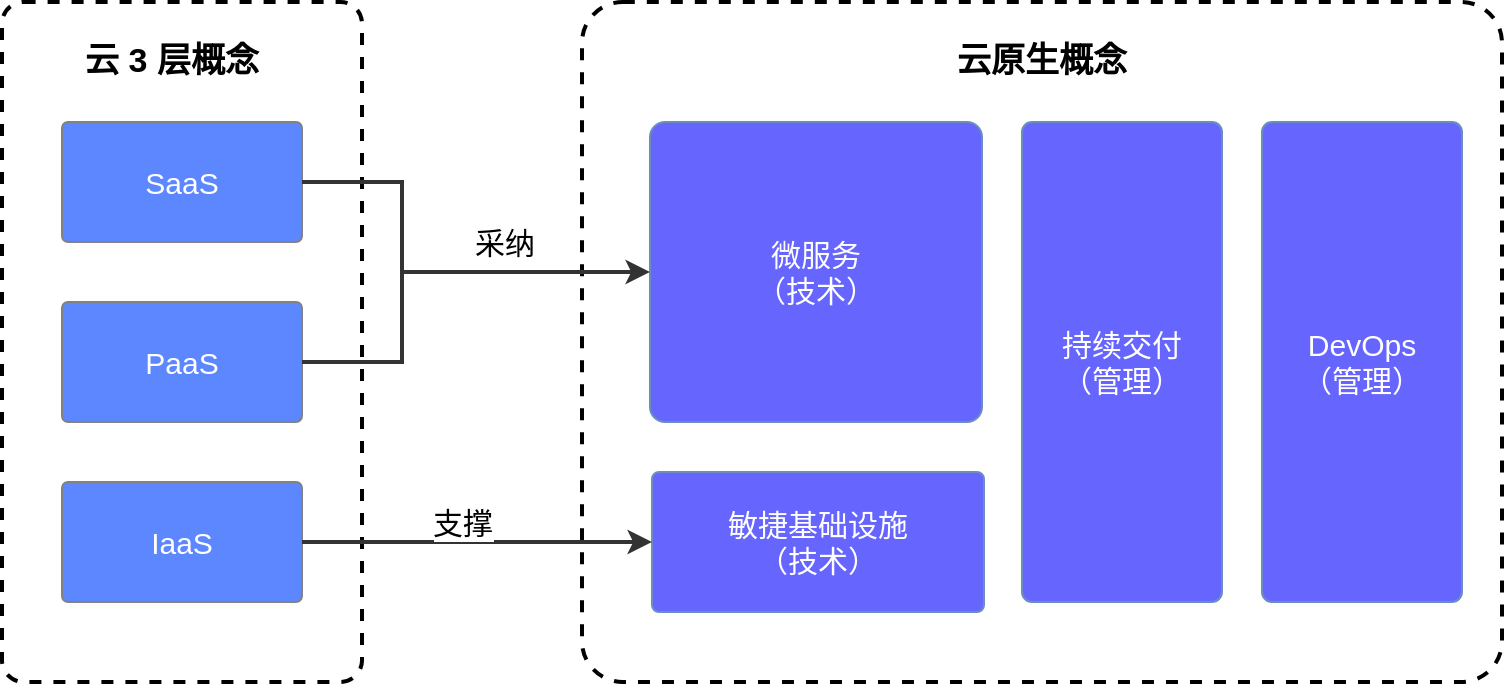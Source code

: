 <mxfile version="12.9.3" type="github">
  <diagram id="SkMzPhTBbyZ_zyWaAGZy" name="第 1 页">
    <mxGraphModel dx="1422" dy="793" grid="1" gridSize="10" guides="1" tooltips="1" connect="1" arrows="1" fold="1" page="1" pageScale="1" pageWidth="827" pageHeight="1169" math="0" shadow="0">
      <root>
        <mxCell id="0" />
        <mxCell id="1" parent="0" />
        <mxCell id="2YOUZ-Z0bVTe1FbO1rfL-2" value="" style="rounded=1;whiteSpace=wrap;html=1;dashed=1;fillColor=none;perimeter=rectanglePerimeter;arcSize=6;strokeWidth=2;" vertex="1" parent="1">
          <mxGeometry x="90" y="180" width="180" height="340" as="geometry" />
        </mxCell>
        <mxCell id="2YOUZ-Z0bVTe1FbO1rfL-1" value="SaaS" style="rounded=1;whiteSpace=wrap;html=1;fontColor=#FFFFFF;strokeColor=#828282;arcSize=5;fontSize=15;fillColor=#5C87FF;" vertex="1" parent="1">
          <mxGeometry x="120" y="240" width="120" height="60" as="geometry" />
        </mxCell>
        <mxCell id="2YOUZ-Z0bVTe1FbO1rfL-3" value="云 3 层概念&lt;br style=&quot;font-size: 17px;&quot;&gt;" style="text;html=1;strokeColor=none;fillColor=none;align=center;verticalAlign=middle;whiteSpace=wrap;rounded=0;dashed=1;fontSize=17;fontStyle=1" vertex="1" parent="1">
          <mxGeometry x="130" y="200" width="90" height="20" as="geometry" />
        </mxCell>
        <mxCell id="2YOUZ-Z0bVTe1FbO1rfL-4" value="PaaS" style="rounded=1;whiteSpace=wrap;html=1;arcSize=5;strokeColor=#828282;fontSize=15;fillColor=#5C87FF;fontColor=#FFFFFF;" vertex="1" parent="1">
          <mxGeometry x="120" y="330" width="120" height="60" as="geometry" />
        </mxCell>
        <mxCell id="2YOUZ-Z0bVTe1FbO1rfL-5" value="IaaS" style="rounded=1;whiteSpace=wrap;html=1;arcSize=5;strokeColor=#828282;fontSize=15;fillColor=#5C87FF;fontColor=#FFFFFF;" vertex="1" parent="1">
          <mxGeometry x="120" y="420" width="120" height="60" as="geometry" />
        </mxCell>
        <mxCell id="2YOUZ-Z0bVTe1FbO1rfL-6" value="" style="rounded=1;whiteSpace=wrap;html=1;dashed=1;fillColor=none;perimeter=rectanglePerimeter;arcSize=6;fontColor=#000000;strokeWidth=2;" vertex="1" parent="1">
          <mxGeometry x="380" y="180" width="460" height="340" as="geometry" />
        </mxCell>
        <mxCell id="2YOUZ-Z0bVTe1FbO1rfL-7" value="云原生概念" style="text;html=1;strokeColor=none;fillColor=none;align=center;verticalAlign=middle;whiteSpace=wrap;rounded=0;dashed=1;fontSize=17;fontStyle=1" vertex="1" parent="1">
          <mxGeometry x="565" y="200" width="90" height="20" as="geometry" />
        </mxCell>
        <mxCell id="2YOUZ-Z0bVTe1FbO1rfL-8" value="&lt;font style=&quot;font-size: 15px&quot;&gt;微服务&lt;br&gt;（技术）&lt;/font&gt;" style="rounded=1;whiteSpace=wrap;html=1;strokeColor=#6c8ebf;arcSize=5;fillColor=#6666FF;fontColor=#FFFFFF;" vertex="1" parent="1">
          <mxGeometry x="414" y="240" width="166" height="150" as="geometry" />
        </mxCell>
        <mxCell id="2YOUZ-Z0bVTe1FbO1rfL-9" value="敏捷基础设施&lt;br&gt;（技术）" style="rounded=1;whiteSpace=wrap;html=1;arcSize=5;strokeColor=#6c8ebf;fontSize=15;fillColor=#6666FF;fontColor=#FFFFFF;" vertex="1" parent="1">
          <mxGeometry x="415" y="415" width="166" height="70" as="geometry" />
        </mxCell>
        <mxCell id="2YOUZ-Z0bVTe1FbO1rfL-10" value="持续交付&lt;br&gt;（管理）" style="rounded=1;whiteSpace=wrap;html=1;arcSize=5;strokeColor=#6c8ebf;fontSize=15;fillColor=#6666FF;fontColor=#FFFFFF;" vertex="1" parent="1">
          <mxGeometry x="600" y="240" width="100" height="240" as="geometry" />
        </mxCell>
        <mxCell id="2YOUZ-Z0bVTe1FbO1rfL-11" value="DevOps&lt;br&gt;（管理）" style="rounded=1;whiteSpace=wrap;html=1;arcSize=5;strokeColor=#6c8ebf;fontSize=15;fillColor=#6666FF;fontColor=#FFFFFF;" vertex="1" parent="1">
          <mxGeometry x="720" y="240" width="100" height="240" as="geometry" />
        </mxCell>
        <mxCell id="2YOUZ-Z0bVTe1FbO1rfL-12" value="" style="endArrow=none;html=1;fontSize=15;fontColor=#000000;exitX=1;exitY=0.5;exitDx=0;exitDy=0;entryX=1;entryY=0.5;entryDx=0;entryDy=0;rounded=0;strokeWidth=2;strokeColor=#333333;" edge="1" parent="1" source="2YOUZ-Z0bVTe1FbO1rfL-1" target="2YOUZ-Z0bVTe1FbO1rfL-4">
          <mxGeometry width="50" height="50" relative="1" as="geometry">
            <mxPoint x="390" y="430" as="sourcePoint" />
            <mxPoint x="300" y="370" as="targetPoint" />
            <Array as="points">
              <mxPoint x="290" y="270" />
              <mxPoint x="290" y="360" />
            </Array>
          </mxGeometry>
        </mxCell>
        <mxCell id="2YOUZ-Z0bVTe1FbO1rfL-14" value="" style="endArrow=classic;html=1;fontSize=15;fontColor=#000000;entryX=0;entryY=0.5;entryDx=0;entryDy=0;strokeWidth=2;strokeColor=#333333;" edge="1" parent="1" target="2YOUZ-Z0bVTe1FbO1rfL-8">
          <mxGeometry width="50" height="50" relative="1" as="geometry">
            <mxPoint x="290" y="315" as="sourcePoint" />
            <mxPoint x="440" y="380" as="targetPoint" />
          </mxGeometry>
        </mxCell>
        <mxCell id="2YOUZ-Z0bVTe1FbO1rfL-16" value="采纳" style="text;html=1;align=center;verticalAlign=middle;resizable=0;points=[];labelBackgroundColor=#ffffff;fontSize=15;fontColor=#000000;" vertex="1" connectable="0" parent="2YOUZ-Z0bVTe1FbO1rfL-14">
          <mxGeometry x="-0.177" relative="1" as="geometry">
            <mxPoint y="-15" as="offset" />
          </mxGeometry>
        </mxCell>
        <mxCell id="2YOUZ-Z0bVTe1FbO1rfL-15" value="支撑" style="endArrow=classic;html=1;fontSize=15;fontColor=#000000;exitX=1;exitY=0.5;exitDx=0;exitDy=0;strokeWidth=2;strokeColor=#333333;" edge="1" parent="1" source="2YOUZ-Z0bVTe1FbO1rfL-5">
          <mxGeometry x="-0.086" y="10" width="50" height="50" relative="1" as="geometry">
            <mxPoint x="240" y="449.5" as="sourcePoint" />
            <mxPoint x="415" y="450" as="targetPoint" />
            <mxPoint as="offset" />
          </mxGeometry>
        </mxCell>
      </root>
    </mxGraphModel>
  </diagram>
</mxfile>
